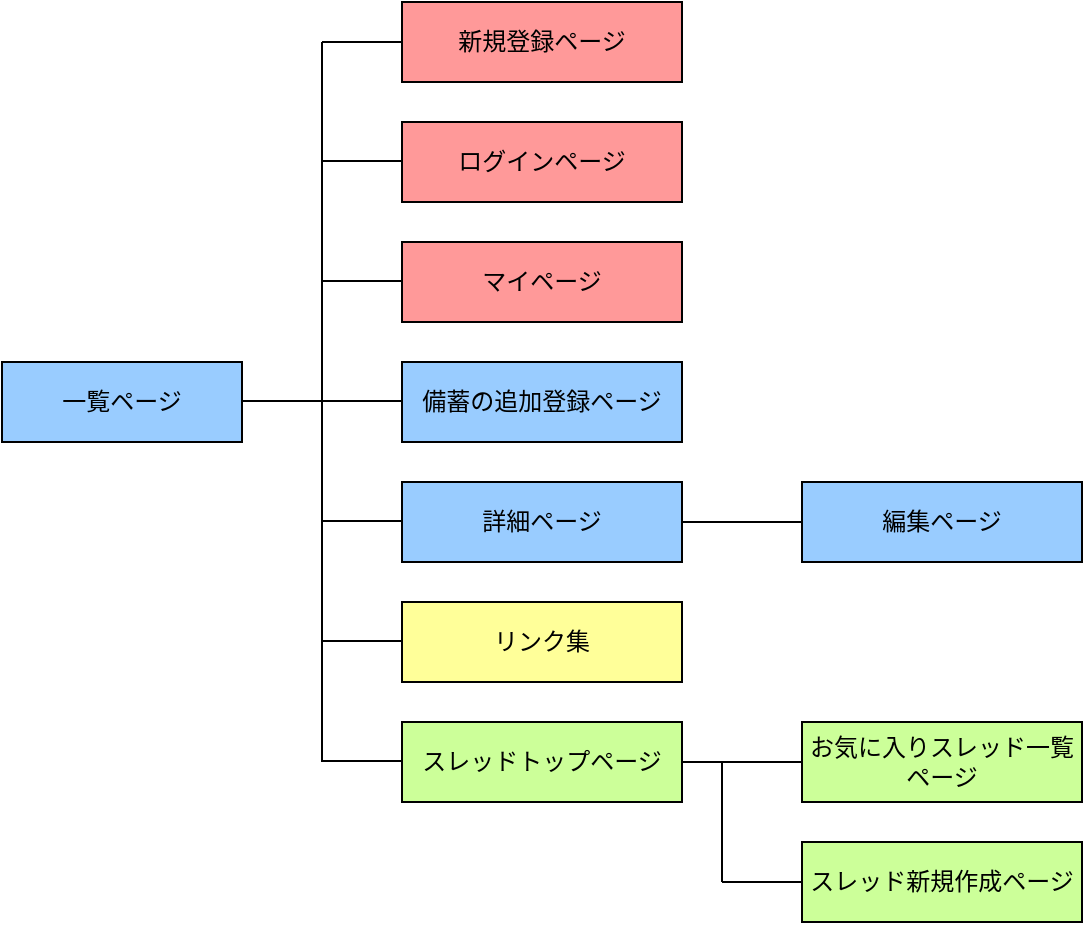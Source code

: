 <mxfile>
    <diagram id="6uBYYTTLf_l6IeDSd8mh" name="ページ1">
        <mxGraphModel dx="766" dy="520" grid="1" gridSize="10" guides="1" tooltips="1" connect="1" arrows="1" fold="1" page="1" pageScale="1" pageWidth="827" pageHeight="1169" math="0" shadow="0">
            <root>
                <mxCell id="0"/>
                <mxCell id="1" parent="0"/>
                <mxCell id="2" value="一覧ページ" style="rounded=0;whiteSpace=wrap;html=1;fillColor=#99CCFF;" vertex="1" parent="1">
                    <mxGeometry x="40" y="220" width="120" height="40" as="geometry"/>
                </mxCell>
                <mxCell id="14" style="edgeStyle=none;html=1;endArrow=none;endFill=0;" edge="1" parent="1" source="3">
                    <mxGeometry relative="1" as="geometry">
                        <mxPoint x="200" y="60" as="targetPoint"/>
                    </mxGeometry>
                </mxCell>
                <mxCell id="3" value="新規登録ページ" style="rounded=0;whiteSpace=wrap;html=1;fillColor=#FF9999;" vertex="1" parent="1">
                    <mxGeometry x="240" y="40" width="140" height="40" as="geometry"/>
                </mxCell>
                <mxCell id="4" value="ログインページ" style="rounded=0;whiteSpace=wrap;html=1;fillColor=#FF9999;" vertex="1" parent="1">
                    <mxGeometry x="240" y="100" width="140" height="40" as="geometry"/>
                </mxCell>
                <mxCell id="5" value="マイページ" style="rounded=0;whiteSpace=wrap;html=1;fontStyle=0;fillColor=#FF9999;" vertex="1" parent="1">
                    <mxGeometry x="240" y="160" width="140" height="40" as="geometry"/>
                </mxCell>
                <mxCell id="6" value="備蓄の追加登録ページ" style="rounded=0;whiteSpace=wrap;html=1;fillColor=#99CCFF;" vertex="1" parent="1">
                    <mxGeometry x="240" y="220" width="140" height="40" as="geometry"/>
                </mxCell>
                <mxCell id="31" style="edgeStyle=none;html=1;exitX=1;exitY=0.5;exitDx=0;exitDy=0;entryX=0;entryY=0.5;entryDx=0;entryDy=0;endArrow=none;endFill=0;" edge="1" parent="1" source="7" target="10">
                    <mxGeometry relative="1" as="geometry"/>
                </mxCell>
                <mxCell id="7" value="詳細ページ" style="rounded=0;whiteSpace=wrap;html=1;fillColor=#99CCFF;" vertex="1" parent="1">
                    <mxGeometry x="240" y="280" width="140" height="40" as="geometry"/>
                </mxCell>
                <mxCell id="8" value="リンク集" style="rounded=0;whiteSpace=wrap;html=1;fillColor=#FFFF99;" vertex="1" parent="1">
                    <mxGeometry x="240" y="340" width="140" height="40" as="geometry"/>
                </mxCell>
                <mxCell id="32" style="html=1;exitX=1;exitY=0.5;exitDx=0;exitDy=0;entryX=0;entryY=0.5;entryDx=0;entryDy=0;endArrow=none;endFill=0;" edge="1" parent="1" source="9" target="12">
                    <mxGeometry relative="1" as="geometry"/>
                </mxCell>
                <mxCell id="9" value="スレッドトップページ" style="rounded=0;whiteSpace=wrap;html=1;fillColor=#CCFF99;" vertex="1" parent="1">
                    <mxGeometry x="240" y="400" width="140" height="40" as="geometry"/>
                </mxCell>
                <mxCell id="10" value="編集ページ" style="rounded=0;whiteSpace=wrap;html=1;fontStyle=0;fillColor=#99CCFF;" vertex="1" parent="1">
                    <mxGeometry x="440" y="280" width="140" height="40" as="geometry"/>
                </mxCell>
                <mxCell id="12" value="お気に入りスレッド一覧ページ" style="rounded=0;whiteSpace=wrap;html=1;fontStyle=0;fillColor=#CCFF99;" vertex="1" parent="1">
                    <mxGeometry x="440" y="400" width="140" height="40" as="geometry"/>
                </mxCell>
                <mxCell id="34" style="edgeStyle=none;html=1;exitX=0;exitY=0.5;exitDx=0;exitDy=0;endArrow=none;endFill=0;" edge="1" parent="1" source="13">
                    <mxGeometry relative="1" as="geometry">
                        <mxPoint x="400" y="480" as="targetPoint"/>
                    </mxGeometry>
                </mxCell>
                <mxCell id="13" value="スレッド新規作成ページ" style="rounded=0;whiteSpace=wrap;html=1;fontStyle=0;fillColor=#CCFF99;" vertex="1" parent="1">
                    <mxGeometry x="440" y="460" width="140" height="40" as="geometry"/>
                </mxCell>
                <mxCell id="15" style="edgeStyle=none;html=1;endArrow=none;endFill=0;" edge="1" parent="1">
                    <mxGeometry relative="1" as="geometry">
                        <mxPoint x="200" y="239.5" as="targetPoint"/>
                        <mxPoint x="240" y="239.5" as="sourcePoint"/>
                    </mxGeometry>
                </mxCell>
                <mxCell id="16" style="edgeStyle=none;html=1;endArrow=none;endFill=0;" edge="1" parent="1">
                    <mxGeometry relative="1" as="geometry">
                        <mxPoint x="200" y="179.5" as="targetPoint"/>
                        <mxPoint x="240" y="179.5" as="sourcePoint"/>
                    </mxGeometry>
                </mxCell>
                <mxCell id="17" style="edgeStyle=none;html=1;endArrow=none;endFill=0;" edge="1" parent="1">
                    <mxGeometry relative="1" as="geometry">
                        <mxPoint x="200" y="119.5" as="targetPoint"/>
                        <mxPoint x="240" y="119.5" as="sourcePoint"/>
                    </mxGeometry>
                </mxCell>
                <mxCell id="18" style="edgeStyle=none;html=1;endArrow=none;endFill=0;" edge="1" parent="1">
                    <mxGeometry relative="1" as="geometry">
                        <mxPoint x="240" y="100" as="targetPoint"/>
                        <mxPoint x="280" y="100" as="sourcePoint"/>
                    </mxGeometry>
                </mxCell>
                <mxCell id="21" style="edgeStyle=none;html=1;endArrow=none;endFill=0;" edge="1" parent="1">
                    <mxGeometry relative="1" as="geometry">
                        <mxPoint x="200" y="359.5" as="targetPoint"/>
                        <mxPoint x="240" y="359.5" as="sourcePoint"/>
                    </mxGeometry>
                </mxCell>
                <mxCell id="22" style="edgeStyle=none;html=1;endArrow=none;endFill=0;" edge="1" parent="1">
                    <mxGeometry relative="1" as="geometry">
                        <mxPoint x="200" y="419.5" as="targetPoint"/>
                        <mxPoint x="240" y="419.5" as="sourcePoint"/>
                    </mxGeometry>
                </mxCell>
                <mxCell id="25" style="edgeStyle=none;html=1;endArrow=none;endFill=0;" edge="1" parent="1">
                    <mxGeometry relative="1" as="geometry">
                        <mxPoint x="200" y="299.5" as="targetPoint"/>
                        <mxPoint x="240" y="299.5" as="sourcePoint"/>
                    </mxGeometry>
                </mxCell>
                <mxCell id="27" style="edgeStyle=none;html=1;endArrow=none;endFill=0;" edge="1" parent="1">
                    <mxGeometry relative="1" as="geometry">
                        <mxPoint x="160" y="239.5" as="targetPoint"/>
                        <mxPoint x="200" y="239.5" as="sourcePoint"/>
                    </mxGeometry>
                </mxCell>
                <mxCell id="28" value="" style="endArrow=none;html=1;" edge="1" parent="1">
                    <mxGeometry width="50" height="50" relative="1" as="geometry">
                        <mxPoint x="200" y="420" as="sourcePoint"/>
                        <mxPoint x="200" y="60" as="targetPoint"/>
                    </mxGeometry>
                </mxCell>
                <mxCell id="35" value="" style="endArrow=none;html=1;" edge="1" parent="1">
                    <mxGeometry width="50" height="50" relative="1" as="geometry">
                        <mxPoint x="400" y="480" as="sourcePoint"/>
                        <mxPoint x="400" y="420" as="targetPoint"/>
                    </mxGeometry>
                </mxCell>
            </root>
        </mxGraphModel>
    </diagram>
</mxfile>